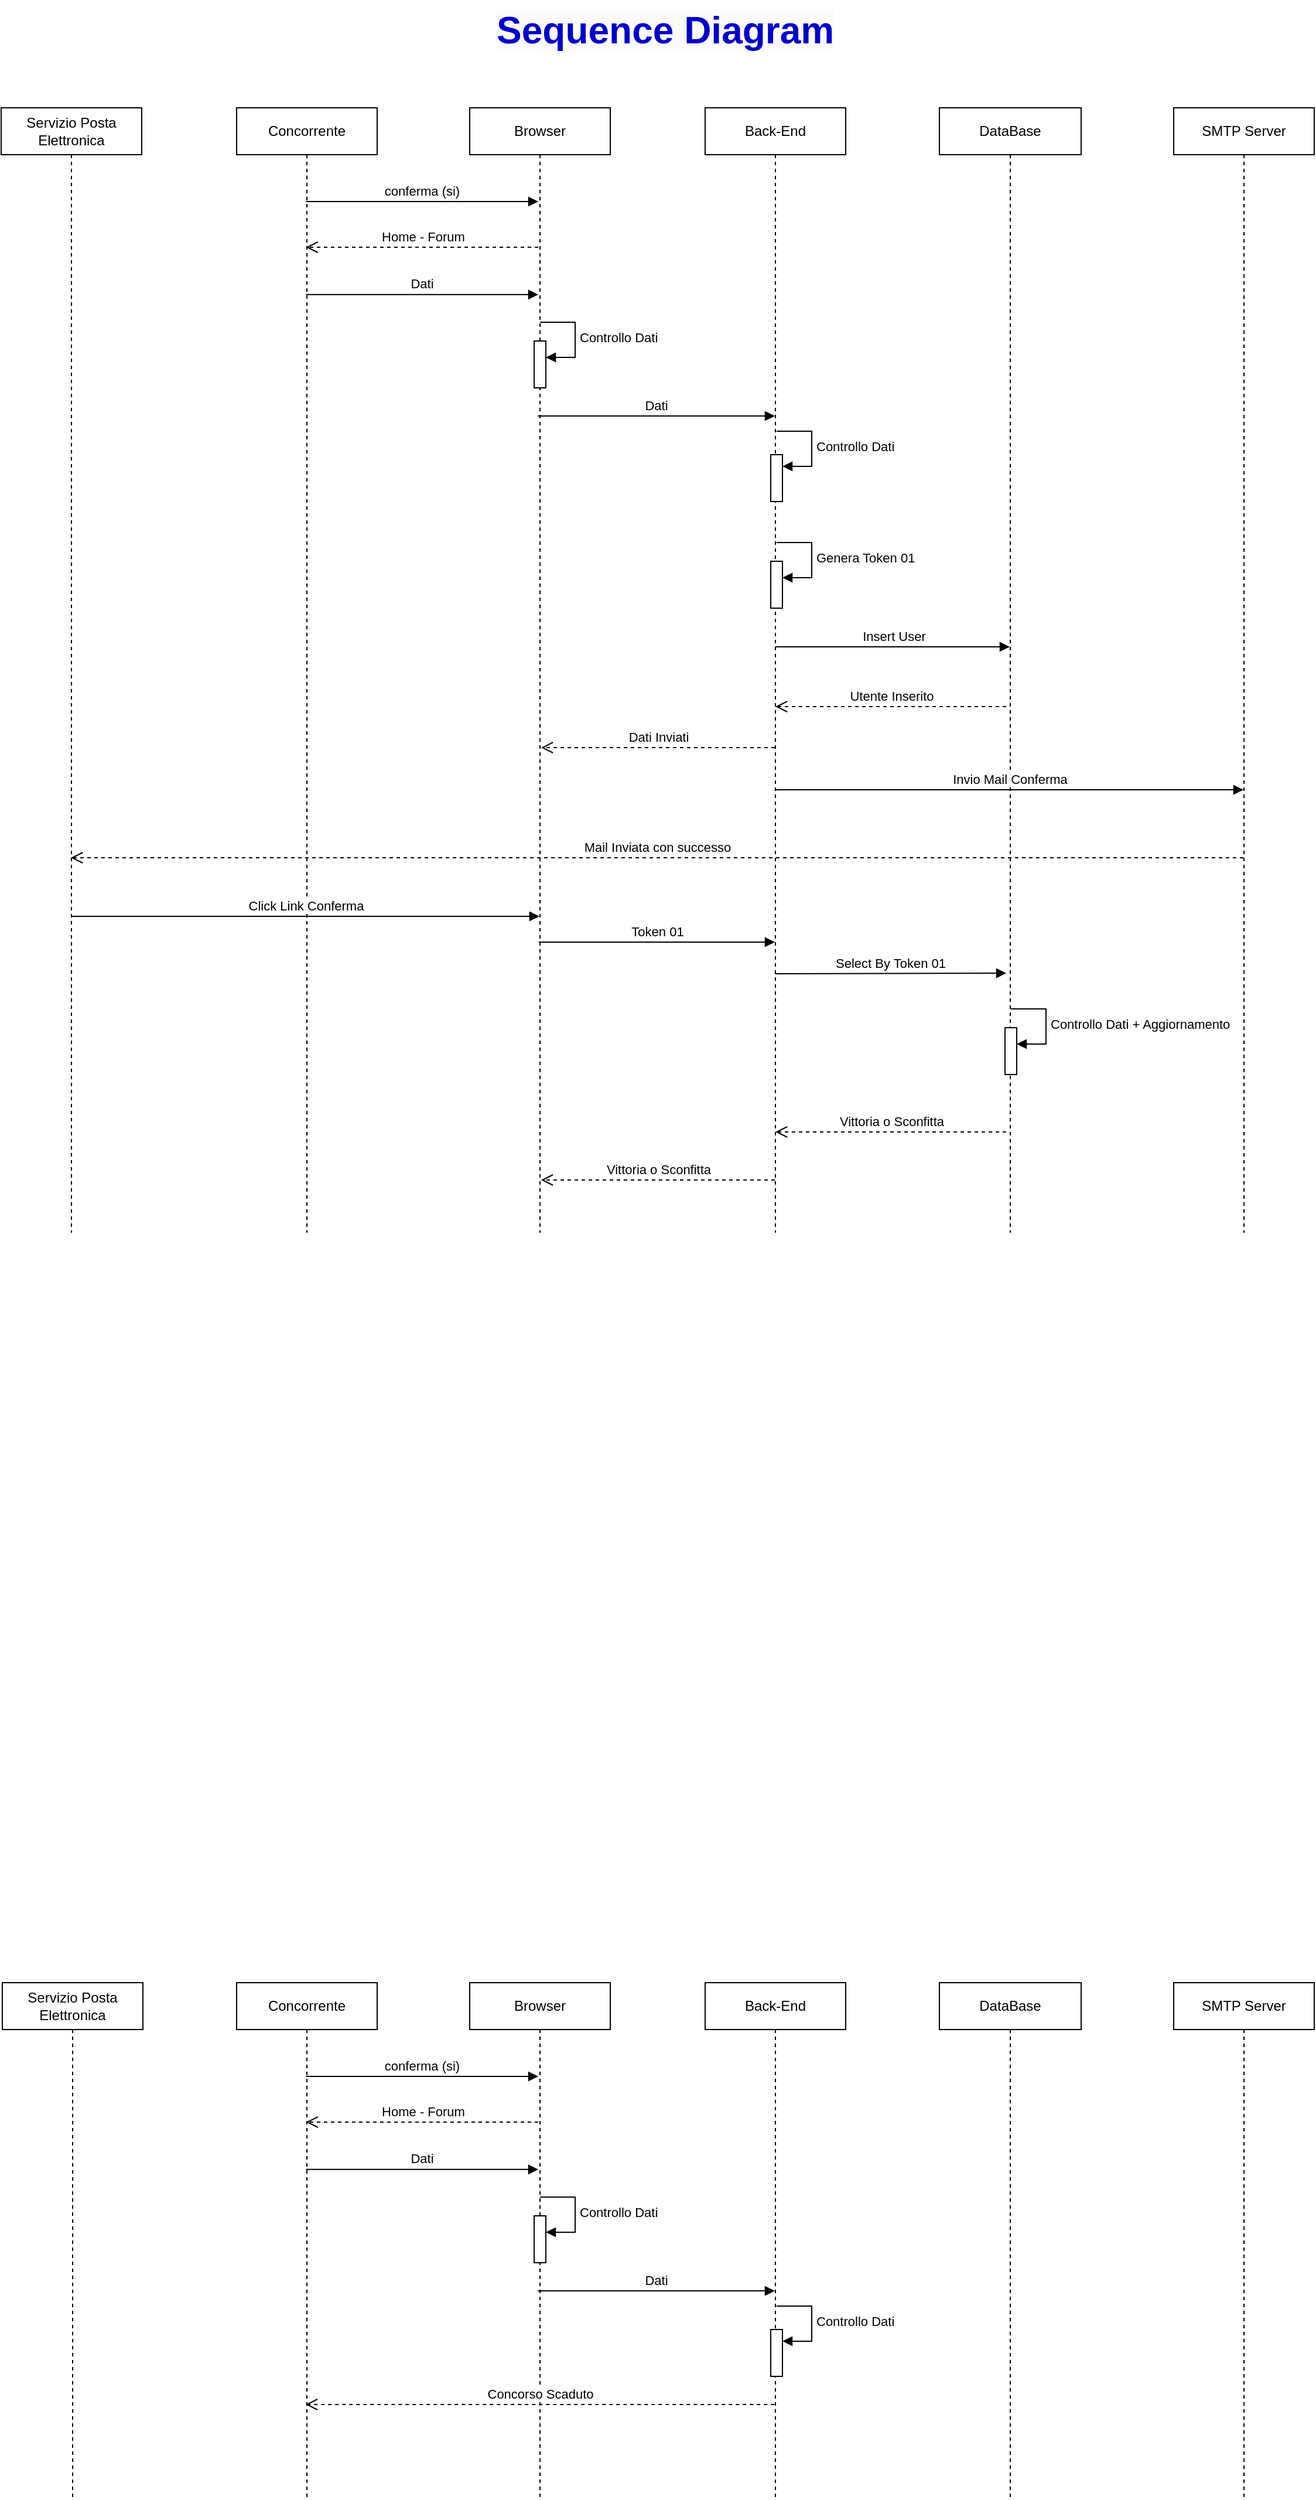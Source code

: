 <mxfile version="27.0.9">
  <diagram id="C5RBs43oDa-KdzZeNtuy" name="Page-1">
    <mxGraphModel dx="1426" dy="875" grid="1" gridSize="10" guides="1" tooltips="1" connect="1" arrows="1" fold="1" page="1" pageScale="1" pageWidth="827" pageHeight="1169" math="0" shadow="0">
      <root>
        <mxCell id="WIyWlLk6GJQsqaUBKTNV-0" />
        <mxCell id="WIyWlLk6GJQsqaUBKTNV-1" parent="WIyWlLk6GJQsqaUBKTNV-0" />
        <mxCell id="vBftQSy4-JuLRcpByckv-5" value="conferma (si)" style="html=1;verticalAlign=bottom;endArrow=block;curved=0;rounded=0;" parent="WIyWlLk6GJQsqaUBKTNV-1" edge="1">
          <mxGeometry width="80" relative="1" as="geometry">
            <mxPoint x="299.25" y="920" as="sourcePoint" />
            <mxPoint x="497.5" y="920" as="targetPoint" />
          </mxGeometry>
        </mxCell>
        <mxCell id="vBftQSy4-JuLRcpByckv-6" value="Concorrente" style="shape=umlLifeline;perimeter=lifelinePerimeter;whiteSpace=wrap;html=1;container=1;dropTarget=0;collapsible=0;recursiveResize=0;outlineConnect=0;portConstraint=eastwest;newEdgeStyle={&quot;curved&quot;:0,&quot;rounded&quot;:0};" parent="WIyWlLk6GJQsqaUBKTNV-1" vertex="1">
          <mxGeometry x="240" y="840" width="120" height="960" as="geometry" />
        </mxCell>
        <mxCell id="vBftQSy4-JuLRcpByckv-7" value="Browser" style="shape=umlLifeline;perimeter=lifelinePerimeter;whiteSpace=wrap;html=1;container=1;dropTarget=0;collapsible=0;recursiveResize=0;outlineConnect=0;portConstraint=eastwest;newEdgeStyle={&quot;curved&quot;:0,&quot;rounded&quot;:0};" parent="WIyWlLk6GJQsqaUBKTNV-1" vertex="1">
          <mxGeometry x="439" y="840" width="120" height="960" as="geometry" />
        </mxCell>
        <mxCell id="vBftQSy4-JuLRcpByckv-33" value="" style="html=1;points=[[0,0,0,0,5],[0,1,0,0,-5],[1,0,0,0,5],[1,1,0,0,-5]];perimeter=orthogonalPerimeter;outlineConnect=0;targetShapes=umlLifeline;portConstraint=eastwest;newEdgeStyle={&quot;curved&quot;:0,&quot;rounded&quot;:0};" parent="vBftQSy4-JuLRcpByckv-7" vertex="1">
          <mxGeometry x="55" y="199" width="10" height="40" as="geometry" />
        </mxCell>
        <mxCell id="vBftQSy4-JuLRcpByckv-34" value="Controllo Dati" style="html=1;align=left;spacingLeft=2;endArrow=block;rounded=0;edgeStyle=orthogonalEdgeStyle;curved=0;rounded=0;" parent="vBftQSy4-JuLRcpByckv-7" edge="1">
          <mxGeometry relative="1" as="geometry">
            <mxPoint x="60" y="183" as="sourcePoint" />
            <Array as="points">
              <mxPoint x="90" y="183" />
              <mxPoint x="90" y="213" />
            </Array>
            <mxPoint x="65" y="213.0" as="targetPoint" />
          </mxGeometry>
        </mxCell>
        <mxCell id="vBftQSy4-JuLRcpByckv-8" value="Back-End" style="shape=umlLifeline;perimeter=lifelinePerimeter;whiteSpace=wrap;html=1;container=1;dropTarget=0;collapsible=0;recursiveResize=0;outlineConnect=0;portConstraint=eastwest;newEdgeStyle={&quot;curved&quot;:0,&quot;rounded&quot;:0};" parent="WIyWlLk6GJQsqaUBKTNV-1" vertex="1">
          <mxGeometry x="640" y="840" width="120" height="960" as="geometry" />
        </mxCell>
        <mxCell id="vBftQSy4-JuLRcpByckv-9" value="" style="html=1;points=[[0,0,0,0,5],[0,1,0,0,-5],[1,0,0,0,5],[1,1,0,0,-5]];perimeter=orthogonalPerimeter;outlineConnect=0;targetShapes=umlLifeline;portConstraint=eastwest;newEdgeStyle={&quot;curved&quot;:0,&quot;rounded&quot;:0};" parent="vBftQSy4-JuLRcpByckv-8" vertex="1">
          <mxGeometry x="56" y="387" width="10" height="40" as="geometry" />
        </mxCell>
        <mxCell id="vBftQSy4-JuLRcpByckv-10" value="Genera Token 01" style="html=1;align=left;spacingLeft=2;endArrow=block;rounded=0;edgeStyle=orthogonalEdgeStyle;curved=0;rounded=0;" parent="vBftQSy4-JuLRcpByckv-8" edge="1">
          <mxGeometry relative="1" as="geometry">
            <mxPoint x="61" y="371" as="sourcePoint" />
            <Array as="points">
              <mxPoint x="91" y="371" />
              <mxPoint x="91" y="401" />
            </Array>
            <mxPoint x="66" y="401.0" as="targetPoint" />
          </mxGeometry>
        </mxCell>
        <mxCell id="vBftQSy4-JuLRcpByckv-11" value="" style="html=1;points=[[0,0,0,0,5],[0,1,0,0,-5],[1,0,0,0,5],[1,1,0,0,-5]];perimeter=orthogonalPerimeter;outlineConnect=0;targetShapes=umlLifeline;portConstraint=eastwest;newEdgeStyle={&quot;curved&quot;:0,&quot;rounded&quot;:0};" parent="vBftQSy4-JuLRcpByckv-8" vertex="1">
          <mxGeometry x="56" y="296" width="10" height="40" as="geometry" />
        </mxCell>
        <mxCell id="vBftQSy4-JuLRcpByckv-12" value="Controllo Dati&amp;nbsp;" style="html=1;align=left;spacingLeft=2;endArrow=block;rounded=0;edgeStyle=orthogonalEdgeStyle;curved=0;rounded=0;" parent="vBftQSy4-JuLRcpByckv-8" edge="1">
          <mxGeometry relative="1" as="geometry">
            <mxPoint x="61" y="276" as="sourcePoint" />
            <Array as="points">
              <mxPoint x="91" y="306" />
            </Array>
            <mxPoint x="66.0" y="306.0" as="targetPoint" />
          </mxGeometry>
        </mxCell>
        <mxCell id="vBftQSy4-JuLRcpByckv-13" value="DataBase" style="shape=umlLifeline;perimeter=lifelinePerimeter;whiteSpace=wrap;html=1;container=1;dropTarget=0;collapsible=0;recursiveResize=0;outlineConnect=0;portConstraint=eastwest;newEdgeStyle={&quot;curved&quot;:0,&quot;rounded&quot;:0};" parent="WIyWlLk6GJQsqaUBKTNV-1" vertex="1">
          <mxGeometry x="840" y="840" width="121" height="960" as="geometry" />
        </mxCell>
        <mxCell id="vBftQSy4-JuLRcpByckv-41" value="" style="html=1;points=[[0,0,0,0,5],[0,1,0,0,-5],[1,0,0,0,5],[1,1,0,0,-5]];perimeter=orthogonalPerimeter;outlineConnect=0;targetShapes=umlLifeline;portConstraint=eastwest;newEdgeStyle={&quot;curved&quot;:0,&quot;rounded&quot;:0};" parent="vBftQSy4-JuLRcpByckv-13" vertex="1">
          <mxGeometry x="56" y="785" width="10" height="40" as="geometry" />
        </mxCell>
        <mxCell id="vBftQSy4-JuLRcpByckv-42" value="Controllo Dati + Aggiornamento" style="html=1;align=left;spacingLeft=2;endArrow=block;rounded=0;edgeStyle=orthogonalEdgeStyle;curved=0;rounded=0;" parent="vBftQSy4-JuLRcpByckv-13" edge="1">
          <mxGeometry relative="1" as="geometry">
            <mxPoint x="61" y="769" as="sourcePoint" />
            <Array as="points">
              <mxPoint x="91" y="769" />
              <mxPoint x="91" y="799" />
            </Array>
            <mxPoint x="66" y="799.0" as="targetPoint" />
          </mxGeometry>
        </mxCell>
        <mxCell id="vBftQSy4-JuLRcpByckv-14" value="SMTP Server" style="shape=umlLifeline;perimeter=lifelinePerimeter;whiteSpace=wrap;html=1;container=1;dropTarget=0;collapsible=0;recursiveResize=0;outlineConnect=0;portConstraint=eastwest;newEdgeStyle={&quot;curved&quot;:0,&quot;rounded&quot;:0};" parent="WIyWlLk6GJQsqaUBKTNV-1" vertex="1">
          <mxGeometry x="1040" y="840" width="120" height="960" as="geometry" />
        </mxCell>
        <mxCell id="vBftQSy4-JuLRcpByckv-15" value="Home - Forum" style="html=1;verticalAlign=bottom;endArrow=open;dashed=1;endSize=8;curved=0;rounded=0;" parent="WIyWlLk6GJQsqaUBKTNV-1" edge="1">
          <mxGeometry relative="1" as="geometry">
            <mxPoint x="497.5" y="959" as="sourcePoint" />
            <mxPoint x="299.25" y="959" as="targetPoint" />
          </mxGeometry>
        </mxCell>
        <mxCell id="vBftQSy4-JuLRcpByckv-16" value="Dati" style="html=1;verticalAlign=bottom;endArrow=block;curved=0;rounded=0;" parent="WIyWlLk6GJQsqaUBKTNV-1" edge="1">
          <mxGeometry width="80" relative="1" as="geometry">
            <mxPoint x="299.25" y="999.38" as="sourcePoint" />
            <mxPoint x="497.5" y="999.38" as="targetPoint" />
          </mxGeometry>
        </mxCell>
        <mxCell id="vBftQSy4-JuLRcpByckv-17" value="Dati" style="html=1;verticalAlign=bottom;endArrow=block;curved=0;rounded=0;" parent="WIyWlLk6GJQsqaUBKTNV-1" edge="1">
          <mxGeometry width="80" relative="1" as="geometry">
            <mxPoint x="497.25" y="1103" as="sourcePoint" />
            <mxPoint x="699.5" y="1103" as="targetPoint" />
          </mxGeometry>
        </mxCell>
        <mxCell id="vBftQSy4-JuLRcpByckv-20" value="Insert User" style="html=1;verticalAlign=bottom;endArrow=block;curved=0;rounded=0;" parent="WIyWlLk6GJQsqaUBKTNV-1" edge="1">
          <mxGeometry x="0.004" width="80" relative="1" as="geometry">
            <mxPoint x="700" y="1300" as="sourcePoint" />
            <mxPoint x="900" y="1300" as="targetPoint" />
            <mxPoint as="offset" />
          </mxGeometry>
        </mxCell>
        <mxCell id="vBftQSy4-JuLRcpByckv-21" value="Utente Inserito" style="html=1;verticalAlign=bottom;endArrow=open;dashed=1;endSize=8;curved=0;rounded=0;" parent="WIyWlLk6GJQsqaUBKTNV-1" edge="1">
          <mxGeometry relative="1" as="geometry">
            <mxPoint x="897" y="1351" as="sourcePoint" />
            <mxPoint x="700" y="1351" as="targetPoint" />
          </mxGeometry>
        </mxCell>
        <mxCell id="vBftQSy4-JuLRcpByckv-22" value="Invio Mail Conferma" style="html=1;verticalAlign=bottom;endArrow=block;curved=0;rounded=0;" parent="WIyWlLk6GJQsqaUBKTNV-1" edge="1">
          <mxGeometry width="80" relative="1" as="geometry">
            <mxPoint x="700" y="1422" as="sourcePoint" />
            <mxPoint x="1099.5" y="1422" as="targetPoint" />
          </mxGeometry>
        </mxCell>
        <mxCell id="vBftQSy4-JuLRcpByckv-24" value="Dati Inviati" style="html=1;verticalAlign=bottom;endArrow=open;dashed=1;endSize=8;curved=0;rounded=0;" parent="WIyWlLk6GJQsqaUBKTNV-1" edge="1">
          <mxGeometry relative="1" as="geometry">
            <mxPoint x="699.5" y="1386" as="sourcePoint" />
            <mxPoint x="500" y="1386" as="targetPoint" />
          </mxGeometry>
        </mxCell>
        <mxCell id="vBftQSy4-JuLRcpByckv-25" value="Click Link Conferma" style="html=1;verticalAlign=bottom;endArrow=block;curved=0;rounded=0;" parent="WIyWlLk6GJQsqaUBKTNV-1" edge="1" source="vBftQSy4-JuLRcpByckv-39">
          <mxGeometry width="80" relative="1" as="geometry">
            <mxPoint x="93.682" y="1530" as="sourcePoint" />
            <mxPoint x="498.5" y="1530" as="targetPoint" />
          </mxGeometry>
        </mxCell>
        <mxCell id="vBftQSy4-JuLRcpByckv-26" value="Token 01" style="html=1;verticalAlign=bottom;endArrow=block;curved=0;rounded=0;" parent="WIyWlLk6GJQsqaUBKTNV-1" edge="1">
          <mxGeometry width="80" relative="1" as="geometry">
            <mxPoint x="497.987" y="1552" as="sourcePoint" />
            <mxPoint x="699.5" y="1552" as="targetPoint" />
          </mxGeometry>
        </mxCell>
        <mxCell id="vBftQSy4-JuLRcpByckv-27" value="Select By Token 01" style="html=1;verticalAlign=bottom;endArrow=block;curved=0;rounded=0;" parent="WIyWlLk6GJQsqaUBKTNV-1" edge="1">
          <mxGeometry width="80" relative="1" as="geometry">
            <mxPoint x="700" y="1579" as="sourcePoint" />
            <mxPoint x="897" y="1578.5" as="targetPoint" />
          </mxGeometry>
        </mxCell>
        <mxCell id="vBftQSy4-JuLRcpByckv-28" value="Vittoria o Sconfitta" style="html=1;verticalAlign=bottom;endArrow=open;dashed=1;endSize=8;curved=0;rounded=0;" parent="WIyWlLk6GJQsqaUBKTNV-1" edge="1">
          <mxGeometry relative="1" as="geometry">
            <mxPoint x="897" y="1714" as="sourcePoint" />
            <mxPoint x="700" y="1714" as="targetPoint" />
          </mxGeometry>
        </mxCell>
        <mxCell id="vBftQSy4-JuLRcpByckv-31" value="&lt;font style=&quot;color: rgb(0, 0, 204);&quot;&gt;&lt;span style=&quot;font-family: Helvetica; font-size: 32px; font-style: normal; font-variant-ligatures: normal; font-variant-caps: normal; font-weight: 700; letter-spacing: normal; orphans: 2; text-align: center; text-indent: 0px; text-transform: none; widows: 2; word-spacing: 0px; -webkit-text-stroke-width: 0px; white-space: nowrap; background-color: rgb(251, 251, 251); text-decoration-thickness: initial; text-decoration-style: initial; text-decoration-color: initial; float: none; display: inline !important;&quot;&gt;&lt;font&gt;Sequence&amp;nbsp;&lt;/font&gt;&lt;/span&gt;&lt;span style=&quot;background-color: light-dark(rgb(251, 251, 251), rgb(251, 251, 251)); font-size: 32px; font-weight: 700; text-align: center; text-wrap: nowrap;&quot;&gt;Diagram&lt;/span&gt;&lt;/font&gt;" style="text;whiteSpace=wrap;html=1;rotation=0;flipV=1;" parent="WIyWlLk6GJQsqaUBKTNV-1" vertex="1">
          <mxGeometry x="460" y="748" width="290" height="50" as="geometry" />
        </mxCell>
        <mxCell id="vBftQSy4-JuLRcpByckv-39" value="Servizio Posta Elettronica" style="shape=umlLifeline;perimeter=lifelinePerimeter;whiteSpace=wrap;html=1;container=1;dropTarget=0;collapsible=0;recursiveResize=0;outlineConnect=0;portConstraint=eastwest;newEdgeStyle={&quot;curved&quot;:0,&quot;rounded&quot;:0};" parent="WIyWlLk6GJQsqaUBKTNV-1" vertex="1">
          <mxGeometry x="39" y="840" width="120" height="960" as="geometry" />
        </mxCell>
        <mxCell id="vBftQSy4-JuLRcpByckv-40" value="Mail Inviata con successo" style="html=1;verticalAlign=bottom;endArrow=open;dashed=1;endSize=8;curved=0;rounded=0;" parent="WIyWlLk6GJQsqaUBKTNV-1" edge="1">
          <mxGeometry relative="1" as="geometry">
            <mxPoint x="1099.5" y="1480" as="sourcePoint" />
            <mxPoint x="98.5" y="1480" as="targetPoint" />
          </mxGeometry>
        </mxCell>
        <mxCell id="vBftQSy4-JuLRcpByckv-43" value="Vittoria o Sconfitta" style="html=1;verticalAlign=bottom;endArrow=open;dashed=1;endSize=8;curved=0;rounded=0;" parent="WIyWlLk6GJQsqaUBKTNV-1" edge="1">
          <mxGeometry relative="1" as="geometry">
            <mxPoint x="699.5" y="1755" as="sourcePoint" />
            <mxPoint x="500" y="1755" as="targetPoint" />
          </mxGeometry>
        </mxCell>
        <mxCell id="q6Qb-oTdBjC4dBKBJFO5-0" value="conferma (si)" style="html=1;verticalAlign=bottom;endArrow=block;curved=0;rounded=0;" edge="1" parent="WIyWlLk6GJQsqaUBKTNV-1">
          <mxGeometry width="80" relative="1" as="geometry">
            <mxPoint x="299.25" y="2520" as="sourcePoint" />
            <mxPoint x="497.5" y="2520" as="targetPoint" />
          </mxGeometry>
        </mxCell>
        <mxCell id="q6Qb-oTdBjC4dBKBJFO5-1" value="Concorrente" style="shape=umlLifeline;perimeter=lifelinePerimeter;whiteSpace=wrap;html=1;container=1;dropTarget=0;collapsible=0;recursiveResize=0;outlineConnect=0;portConstraint=eastwest;newEdgeStyle={&quot;curved&quot;:0,&quot;rounded&quot;:0};" vertex="1" parent="WIyWlLk6GJQsqaUBKTNV-1">
          <mxGeometry x="240" y="2440" width="120" height="440" as="geometry" />
        </mxCell>
        <mxCell id="q6Qb-oTdBjC4dBKBJFO5-2" value="Browser" style="shape=umlLifeline;perimeter=lifelinePerimeter;whiteSpace=wrap;html=1;container=1;dropTarget=0;collapsible=0;recursiveResize=0;outlineConnect=0;portConstraint=eastwest;newEdgeStyle={&quot;curved&quot;:0,&quot;rounded&quot;:0};" vertex="1" parent="WIyWlLk6GJQsqaUBKTNV-1">
          <mxGeometry x="439" y="2440" width="120" height="440" as="geometry" />
        </mxCell>
        <mxCell id="q6Qb-oTdBjC4dBKBJFO5-3" value="" style="html=1;points=[[0,0,0,0,5],[0,1,0,0,-5],[1,0,0,0,5],[1,1,0,0,-5]];perimeter=orthogonalPerimeter;outlineConnect=0;targetShapes=umlLifeline;portConstraint=eastwest;newEdgeStyle={&quot;curved&quot;:0,&quot;rounded&quot;:0};" vertex="1" parent="q6Qb-oTdBjC4dBKBJFO5-2">
          <mxGeometry x="55" y="199" width="10" height="40" as="geometry" />
        </mxCell>
        <mxCell id="q6Qb-oTdBjC4dBKBJFO5-4" value="Controllo Dati" style="html=1;align=left;spacingLeft=2;endArrow=block;rounded=0;edgeStyle=orthogonalEdgeStyle;curved=0;rounded=0;" edge="1" parent="q6Qb-oTdBjC4dBKBJFO5-2">
          <mxGeometry relative="1" as="geometry">
            <mxPoint x="60" y="183" as="sourcePoint" />
            <Array as="points">
              <mxPoint x="90" y="183" />
              <mxPoint x="90" y="213" />
            </Array>
            <mxPoint x="65" y="213.0" as="targetPoint" />
          </mxGeometry>
        </mxCell>
        <mxCell id="q6Qb-oTdBjC4dBKBJFO5-5" value="Back-End" style="shape=umlLifeline;perimeter=lifelinePerimeter;whiteSpace=wrap;html=1;container=1;dropTarget=0;collapsible=0;recursiveResize=0;outlineConnect=0;portConstraint=eastwest;newEdgeStyle={&quot;curved&quot;:0,&quot;rounded&quot;:0};" vertex="1" parent="WIyWlLk6GJQsqaUBKTNV-1">
          <mxGeometry x="640" y="2440" width="120" height="440" as="geometry" />
        </mxCell>
        <mxCell id="q6Qb-oTdBjC4dBKBJFO5-8" value="" style="html=1;points=[[0,0,0,0,5],[0,1,0,0,-5],[1,0,0,0,5],[1,1,0,0,-5]];perimeter=orthogonalPerimeter;outlineConnect=0;targetShapes=umlLifeline;portConstraint=eastwest;newEdgeStyle={&quot;curved&quot;:0,&quot;rounded&quot;:0};" vertex="1" parent="q6Qb-oTdBjC4dBKBJFO5-5">
          <mxGeometry x="56" y="296" width="10" height="40" as="geometry" />
        </mxCell>
        <mxCell id="q6Qb-oTdBjC4dBKBJFO5-9" value="Controllo Dati&amp;nbsp;" style="html=1;align=left;spacingLeft=2;endArrow=block;rounded=0;edgeStyle=orthogonalEdgeStyle;curved=0;rounded=0;" edge="1" parent="q6Qb-oTdBjC4dBKBJFO5-5">
          <mxGeometry relative="1" as="geometry">
            <mxPoint x="61" y="276" as="sourcePoint" />
            <Array as="points">
              <mxPoint x="91" y="306" />
            </Array>
            <mxPoint x="66.0" y="306.0" as="targetPoint" />
          </mxGeometry>
        </mxCell>
        <mxCell id="q6Qb-oTdBjC4dBKBJFO5-10" value="DataBase" style="shape=umlLifeline;perimeter=lifelinePerimeter;whiteSpace=wrap;html=1;container=1;dropTarget=0;collapsible=0;recursiveResize=0;outlineConnect=0;portConstraint=eastwest;newEdgeStyle={&quot;curved&quot;:0,&quot;rounded&quot;:0};" vertex="1" parent="WIyWlLk6GJQsqaUBKTNV-1">
          <mxGeometry x="840" y="2440" width="121" height="440" as="geometry" />
        </mxCell>
        <mxCell id="q6Qb-oTdBjC4dBKBJFO5-13" value="SMTP Server" style="shape=umlLifeline;perimeter=lifelinePerimeter;whiteSpace=wrap;html=1;container=1;dropTarget=0;collapsible=0;recursiveResize=0;outlineConnect=0;portConstraint=eastwest;newEdgeStyle={&quot;curved&quot;:0,&quot;rounded&quot;:0};" vertex="1" parent="WIyWlLk6GJQsqaUBKTNV-1">
          <mxGeometry x="1040" y="2440" width="120" height="440" as="geometry" />
        </mxCell>
        <mxCell id="q6Qb-oTdBjC4dBKBJFO5-14" value="Home - Forum" style="html=1;verticalAlign=bottom;endArrow=open;dashed=1;endSize=8;curved=0;rounded=0;" edge="1" parent="WIyWlLk6GJQsqaUBKTNV-1">
          <mxGeometry relative="1" as="geometry">
            <mxPoint x="497.5" y="2559" as="sourcePoint" />
            <mxPoint x="299.25" y="2559" as="targetPoint" />
          </mxGeometry>
        </mxCell>
        <mxCell id="q6Qb-oTdBjC4dBKBJFO5-15" value="Dati" style="html=1;verticalAlign=bottom;endArrow=block;curved=0;rounded=0;" edge="1" parent="WIyWlLk6GJQsqaUBKTNV-1">
          <mxGeometry width="80" relative="1" as="geometry">
            <mxPoint x="299.25" y="2599.38" as="sourcePoint" />
            <mxPoint x="497.5" y="2599.38" as="targetPoint" />
          </mxGeometry>
        </mxCell>
        <mxCell id="q6Qb-oTdBjC4dBKBJFO5-16" value="Dati" style="html=1;verticalAlign=bottom;endArrow=block;curved=0;rounded=0;" edge="1" parent="WIyWlLk6GJQsqaUBKTNV-1">
          <mxGeometry width="80" relative="1" as="geometry">
            <mxPoint x="497.25" y="2703" as="sourcePoint" />
            <mxPoint x="699.5" y="2703" as="targetPoint" />
          </mxGeometry>
        </mxCell>
        <mxCell id="q6Qb-oTdBjC4dBKBJFO5-25" value="Servizio Posta Elettronica" style="shape=umlLifeline;perimeter=lifelinePerimeter;whiteSpace=wrap;html=1;container=1;dropTarget=0;collapsible=0;recursiveResize=0;outlineConnect=0;portConstraint=eastwest;newEdgeStyle={&quot;curved&quot;:0,&quot;rounded&quot;:0};" vertex="1" parent="WIyWlLk6GJQsqaUBKTNV-1">
          <mxGeometry x="40" y="2440" width="120" height="440" as="geometry" />
        </mxCell>
        <mxCell id="q6Qb-oTdBjC4dBKBJFO5-28" value="Concorso Scaduto" style="html=1;verticalAlign=bottom;endArrow=open;dashed=1;endSize=8;curved=0;rounded=0;" edge="1" parent="WIyWlLk6GJQsqaUBKTNV-1">
          <mxGeometry relative="1" as="geometry">
            <mxPoint x="699.13" y="2800" as="sourcePoint" />
            <mxPoint x="298.88" y="2800" as="targetPoint" />
          </mxGeometry>
        </mxCell>
      </root>
    </mxGraphModel>
  </diagram>
</mxfile>
